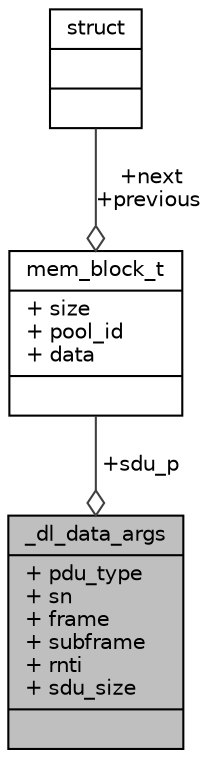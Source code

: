 digraph "_dl_data_args"
{
 // LATEX_PDF_SIZE
  edge [fontname="Helvetica",fontsize="10",labelfontname="Helvetica",labelfontsize="10"];
  node [fontname="Helvetica",fontsize="10",shape=record];
  Node1 [label="{_dl_data_args\n|+ pdu_type\l+ sn\l+ frame\l+ subframe\l+ rnti\l+ sdu_size\l|}",height=0.2,width=0.4,color="black", fillcolor="grey75", style="filled", fontcolor="black",tooltip=" "];
  Node2 -> Node1 [color="grey25",fontsize="10",style="solid",label=" +sdu_p" ,arrowhead="odiamond",fontname="Helvetica"];
  Node2 [label="{mem_block_t\n|+ size\l+ pool_id\l+ data\l|}",height=0.2,width=0.4,color="black", fillcolor="white", style="filled",URL="$structmem__block__t.html",tooltip=" "];
  Node3 -> Node2 [color="grey25",fontsize="10",style="solid",label=" +next\n+previous" ,arrowhead="odiamond",fontname="Helvetica"];
  Node3 [label="{struct\n||}",height=0.2,width=0.4,color="black", fillcolor="white", style="filled",URL="$structstruct.html",tooltip="holds vehicle id and initial pointer to the head of the linked list in hastable"];
}
